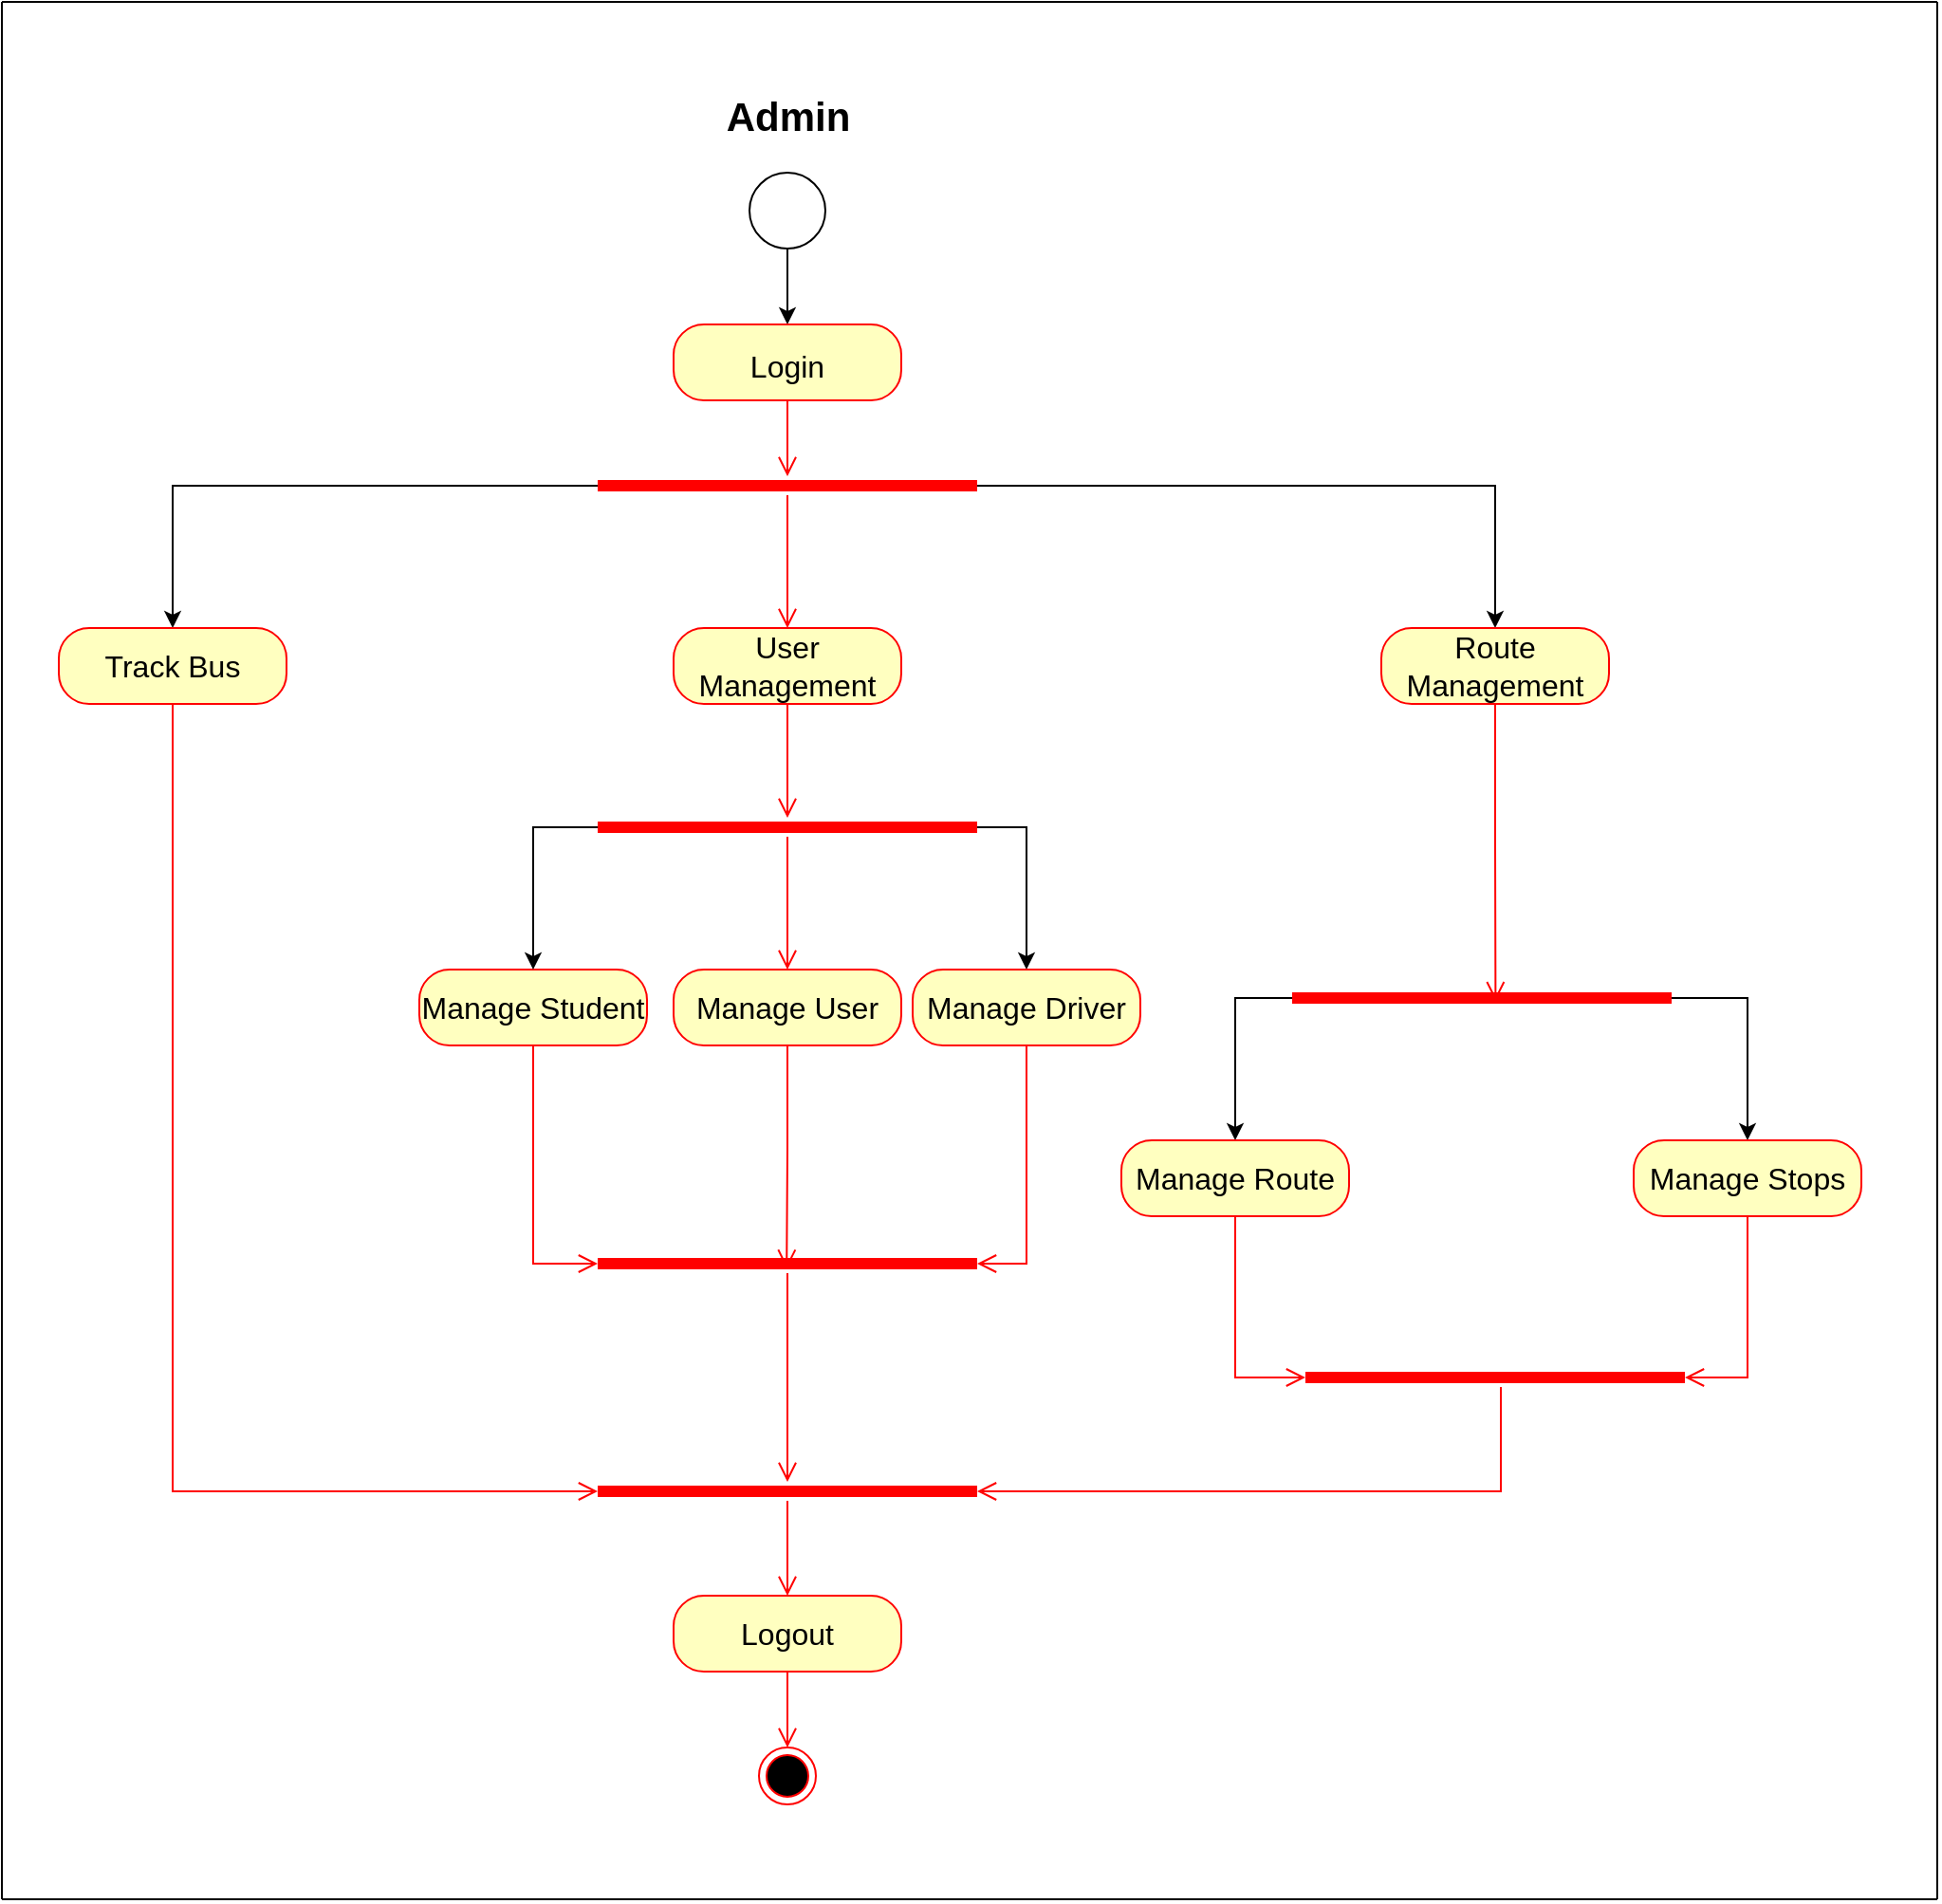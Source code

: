 <mxfile version="20.3.0" type="github">
  <diagram id="s7HWSGgof2XyTBfaCCGP" name="Page-1">
    <mxGraphModel dx="1594" dy="878" grid="1" gridSize="10" guides="1" tooltips="1" connect="1" arrows="1" fold="1" page="1" pageScale="1" pageWidth="827" pageHeight="1169" math="0" shadow="0">
      <root>
        <mxCell id="0" />
        <mxCell id="1" parent="0" />
        <mxCell id="JEhCwgf9FiTGsCgPlkPy-1" value="" style="endArrow=none;html=1;rounded=0;" edge="1" parent="1">
          <mxGeometry width="50" height="50" relative="1" as="geometry">
            <mxPoint x="310" y="1050" as="sourcePoint" />
            <mxPoint x="310" y="50" as="targetPoint" />
          </mxGeometry>
        </mxCell>
        <mxCell id="JEhCwgf9FiTGsCgPlkPy-2" value="" style="endArrow=none;html=1;rounded=0;" edge="1" parent="1">
          <mxGeometry width="50" height="50" relative="1" as="geometry">
            <mxPoint x="1330" y="1050" as="sourcePoint" />
            <mxPoint x="1330" y="50" as="targetPoint" />
          </mxGeometry>
        </mxCell>
        <mxCell id="JEhCwgf9FiTGsCgPlkPy-3" value="&lt;b&gt;&lt;font style=&quot;font-size: 21px;&quot;&gt;Admin&lt;/font&gt;&lt;/b&gt;" style="text;html=1;align=center;verticalAlign=middle;resizable=0;points=[];autosize=1;strokeColor=none;fillColor=none;" vertex="1" parent="1">
          <mxGeometry x="679" y="90" width="90" height="40" as="geometry" />
        </mxCell>
        <mxCell id="JEhCwgf9FiTGsCgPlkPy-5" style="edgeStyle=orthogonalEdgeStyle;rounded=0;orthogonalLoop=1;jettySize=auto;html=1;fontSize=21;entryX=0.5;entryY=0;entryDx=0;entryDy=0;" edge="1" parent="1" source="JEhCwgf9FiTGsCgPlkPy-4" target="JEhCwgf9FiTGsCgPlkPy-7">
          <mxGeometry relative="1" as="geometry">
            <mxPoint x="724" y="210" as="targetPoint" />
          </mxGeometry>
        </mxCell>
        <mxCell id="JEhCwgf9FiTGsCgPlkPy-4" value="" style="verticalLabelPosition=bottom;verticalAlign=top;html=1;shape=mxgraph.flowchart.on-page_reference;fontSize=21;" vertex="1" parent="1">
          <mxGeometry x="704" y="140" width="40" height="40" as="geometry" />
        </mxCell>
        <mxCell id="JEhCwgf9FiTGsCgPlkPy-7" value="&lt;font style=&quot;font-size: 16px;&quot;&gt;Login&lt;/font&gt;" style="rounded=1;whiteSpace=wrap;html=1;arcSize=40;fontColor=#000000;fillColor=#ffffc0;strokeColor=#ff0000;fontSize=21;" vertex="1" parent="1">
          <mxGeometry x="664" y="220" width="120" height="40" as="geometry" />
        </mxCell>
        <mxCell id="JEhCwgf9FiTGsCgPlkPy-8" value="" style="edgeStyle=orthogonalEdgeStyle;html=1;verticalAlign=bottom;endArrow=open;endSize=8;strokeColor=#ff0000;rounded=0;fontSize=21;" edge="1" source="JEhCwgf9FiTGsCgPlkPy-7" parent="1">
          <mxGeometry relative="1" as="geometry">
            <mxPoint x="724" y="300" as="targetPoint" />
          </mxGeometry>
        </mxCell>
        <mxCell id="JEhCwgf9FiTGsCgPlkPy-14" style="edgeStyle=orthogonalEdgeStyle;rounded=0;orthogonalLoop=1;jettySize=auto;html=1;exitX=0;exitY=0.5;exitDx=0;exitDy=0;exitPerimeter=0;fontSize=16;entryX=0.5;entryY=0;entryDx=0;entryDy=0;" edge="1" parent="1" source="JEhCwgf9FiTGsCgPlkPy-12" target="JEhCwgf9FiTGsCgPlkPy-19">
          <mxGeometry relative="1" as="geometry">
            <mxPoint x="530" y="305" as="targetPoint" />
          </mxGeometry>
        </mxCell>
        <mxCell id="JEhCwgf9FiTGsCgPlkPy-15" style="edgeStyle=orthogonalEdgeStyle;rounded=0;orthogonalLoop=1;jettySize=auto;html=1;exitX=1;exitY=0.5;exitDx=0;exitDy=0;exitPerimeter=0;fontSize=16;entryX=0.5;entryY=0;entryDx=0;entryDy=0;" edge="1" parent="1" source="JEhCwgf9FiTGsCgPlkPy-12" target="JEhCwgf9FiTGsCgPlkPy-21">
          <mxGeometry relative="1" as="geometry">
            <mxPoint x="950" y="380" as="targetPoint" />
          </mxGeometry>
        </mxCell>
        <mxCell id="JEhCwgf9FiTGsCgPlkPy-12" value="" style="shape=line;html=1;strokeWidth=6;strokeColor=#ff0000;fontSize=16;" vertex="1" parent="1">
          <mxGeometry x="624" y="300" width="200" height="10" as="geometry" />
        </mxCell>
        <mxCell id="JEhCwgf9FiTGsCgPlkPy-13" value="" style="edgeStyle=orthogonalEdgeStyle;html=1;verticalAlign=bottom;endArrow=open;endSize=8;strokeColor=#ff0000;rounded=0;fontSize=16;" edge="1" source="JEhCwgf9FiTGsCgPlkPy-12" parent="1">
          <mxGeometry relative="1" as="geometry">
            <mxPoint x="724" y="380" as="targetPoint" />
          </mxGeometry>
        </mxCell>
        <mxCell id="JEhCwgf9FiTGsCgPlkPy-17" value="User Management" style="rounded=1;whiteSpace=wrap;html=1;arcSize=40;fontColor=#000000;fillColor=#ffffc0;strokeColor=#ff0000;fontSize=16;" vertex="1" parent="1">
          <mxGeometry x="664" y="380" width="120" height="40" as="geometry" />
        </mxCell>
        <mxCell id="JEhCwgf9FiTGsCgPlkPy-18" value="" style="edgeStyle=orthogonalEdgeStyle;html=1;verticalAlign=bottom;endArrow=open;endSize=8;strokeColor=#ff0000;rounded=0;fontSize=16;" edge="1" source="JEhCwgf9FiTGsCgPlkPy-17" parent="1">
          <mxGeometry relative="1" as="geometry">
            <mxPoint x="724" y="480" as="targetPoint" />
          </mxGeometry>
        </mxCell>
        <mxCell id="JEhCwgf9FiTGsCgPlkPy-19" value="Track Bus" style="rounded=1;whiteSpace=wrap;html=1;arcSize=40;fontColor=#000000;fillColor=#ffffc0;strokeColor=#ff0000;fontSize=16;" vertex="1" parent="1">
          <mxGeometry x="340" y="380" width="120" height="40" as="geometry" />
        </mxCell>
        <mxCell id="JEhCwgf9FiTGsCgPlkPy-20" value="" style="edgeStyle=orthogonalEdgeStyle;html=1;verticalAlign=bottom;endArrow=open;endSize=8;strokeColor=#ff0000;rounded=0;fontSize=16;entryX=0;entryY=0.5;entryDx=0;entryDy=0;entryPerimeter=0;" edge="1" source="JEhCwgf9FiTGsCgPlkPy-19" parent="1" target="JEhCwgf9FiTGsCgPlkPy-41">
          <mxGeometry relative="1" as="geometry">
            <mxPoint x="500" y="480" as="targetPoint" />
            <Array as="points">
              <mxPoint x="400" y="835" />
            </Array>
          </mxGeometry>
        </mxCell>
        <mxCell id="JEhCwgf9FiTGsCgPlkPy-21" value="Route Management" style="rounded=1;whiteSpace=wrap;html=1;arcSize=40;fontColor=#000000;fillColor=#ffffc0;strokeColor=#ff0000;fontSize=16;" vertex="1" parent="1">
          <mxGeometry x="1037" y="380" width="120" height="40" as="geometry" />
        </mxCell>
        <mxCell id="JEhCwgf9FiTGsCgPlkPy-22" value="" style="edgeStyle=orthogonalEdgeStyle;html=1;verticalAlign=bottom;endArrow=open;endSize=8;strokeColor=#ff0000;rounded=0;fontSize=16;exitX=0.5;exitY=1;exitDx=0;exitDy=0;entryX=0.536;entryY=0.66;entryDx=0;entryDy=0;entryPerimeter=0;" edge="1" source="JEhCwgf9FiTGsCgPlkPy-21" parent="1" target="JEhCwgf9FiTGsCgPlkPy-46">
          <mxGeometry relative="1" as="geometry">
            <mxPoint x="1000" y="740" as="targetPoint" />
          </mxGeometry>
        </mxCell>
        <mxCell id="JEhCwgf9FiTGsCgPlkPy-28" value="Manage Student" style="rounded=1;whiteSpace=wrap;html=1;arcSize=40;fontColor=#000000;fillColor=#ffffc0;strokeColor=#ff0000;fontSize=16;" vertex="1" parent="1">
          <mxGeometry x="530" y="560" width="120" height="40" as="geometry" />
        </mxCell>
        <mxCell id="JEhCwgf9FiTGsCgPlkPy-29" value="" style="edgeStyle=orthogonalEdgeStyle;html=1;verticalAlign=bottom;endArrow=open;endSize=8;strokeColor=#ff0000;rounded=0;fontSize=16;entryX=0;entryY=0.5;entryDx=0;entryDy=0;entryPerimeter=0;" edge="1" source="JEhCwgf9FiTGsCgPlkPy-28" parent="1" target="JEhCwgf9FiTGsCgPlkPy-39">
          <mxGeometry relative="1" as="geometry">
            <mxPoint x="590" y="660" as="targetPoint" />
          </mxGeometry>
        </mxCell>
        <mxCell id="JEhCwgf9FiTGsCgPlkPy-37" style="edgeStyle=orthogonalEdgeStyle;rounded=0;orthogonalLoop=1;jettySize=auto;html=1;exitX=1;exitY=0.5;exitDx=0;exitDy=0;exitPerimeter=0;fontSize=16;" edge="1" parent="1" source="JEhCwgf9FiTGsCgPlkPy-31" target="JEhCwgf9FiTGsCgPlkPy-35">
          <mxGeometry relative="1" as="geometry" />
        </mxCell>
        <mxCell id="JEhCwgf9FiTGsCgPlkPy-38" style="edgeStyle=orthogonalEdgeStyle;rounded=0;orthogonalLoop=1;jettySize=auto;html=1;exitX=0;exitY=0.5;exitDx=0;exitDy=0;exitPerimeter=0;entryX=0.5;entryY=0;entryDx=0;entryDy=0;fontSize=16;" edge="1" parent="1" source="JEhCwgf9FiTGsCgPlkPy-31" target="JEhCwgf9FiTGsCgPlkPy-28">
          <mxGeometry relative="1" as="geometry" />
        </mxCell>
        <mxCell id="JEhCwgf9FiTGsCgPlkPy-31" value="" style="shape=line;html=1;strokeWidth=6;strokeColor=#ff0000;fontSize=16;" vertex="1" parent="1">
          <mxGeometry x="624" y="480" width="200" height="10" as="geometry" />
        </mxCell>
        <mxCell id="JEhCwgf9FiTGsCgPlkPy-32" value="" style="edgeStyle=orthogonalEdgeStyle;html=1;verticalAlign=bottom;endArrow=open;endSize=8;strokeColor=#ff0000;rounded=0;fontSize=16;" edge="1" source="JEhCwgf9FiTGsCgPlkPy-31" parent="1">
          <mxGeometry relative="1" as="geometry">
            <mxPoint x="724" y="560" as="targetPoint" />
          </mxGeometry>
        </mxCell>
        <mxCell id="JEhCwgf9FiTGsCgPlkPy-33" value="Manage User" style="rounded=1;whiteSpace=wrap;html=1;arcSize=40;fontColor=#000000;fillColor=#ffffc0;strokeColor=#ff0000;fontSize=16;" vertex="1" parent="1">
          <mxGeometry x="664" y="560" width="120" height="40" as="geometry" />
        </mxCell>
        <mxCell id="JEhCwgf9FiTGsCgPlkPy-34" value="" style="edgeStyle=orthogonalEdgeStyle;html=1;verticalAlign=bottom;endArrow=open;endSize=8;strokeColor=#ff0000;rounded=0;fontSize=16;entryX=0.498;entryY=0.78;entryDx=0;entryDy=0;entryPerimeter=0;" edge="1" source="JEhCwgf9FiTGsCgPlkPy-33" parent="1" target="JEhCwgf9FiTGsCgPlkPy-39">
          <mxGeometry relative="1" as="geometry">
            <mxPoint x="720" y="680" as="targetPoint" />
            <Array as="points" />
          </mxGeometry>
        </mxCell>
        <mxCell id="JEhCwgf9FiTGsCgPlkPy-35" value="Manage Driver" style="rounded=1;whiteSpace=wrap;html=1;arcSize=40;fontColor=#000000;fillColor=#ffffc0;strokeColor=#ff0000;fontSize=16;" vertex="1" parent="1">
          <mxGeometry x="790" y="560" width="120" height="40" as="geometry" />
        </mxCell>
        <mxCell id="JEhCwgf9FiTGsCgPlkPy-36" value="" style="edgeStyle=orthogonalEdgeStyle;html=1;verticalAlign=bottom;endArrow=open;endSize=8;strokeColor=#ff0000;rounded=0;fontSize=16;entryX=1;entryY=0.5;entryDx=0;entryDy=0;entryPerimeter=0;" edge="1" source="JEhCwgf9FiTGsCgPlkPy-35" parent="1" target="JEhCwgf9FiTGsCgPlkPy-39">
          <mxGeometry relative="1" as="geometry">
            <mxPoint x="850" y="660" as="targetPoint" />
          </mxGeometry>
        </mxCell>
        <mxCell id="JEhCwgf9FiTGsCgPlkPy-39" value="" style="shape=line;html=1;strokeWidth=6;strokeColor=#ff0000;fontSize=16;" vertex="1" parent="1">
          <mxGeometry x="624" y="710" width="200" height="10" as="geometry" />
        </mxCell>
        <mxCell id="JEhCwgf9FiTGsCgPlkPy-40" value="" style="edgeStyle=orthogonalEdgeStyle;html=1;verticalAlign=bottom;endArrow=open;endSize=8;strokeColor=#ff0000;rounded=0;fontSize=16;" edge="1" source="JEhCwgf9FiTGsCgPlkPy-39" parent="1" target="JEhCwgf9FiTGsCgPlkPy-41">
          <mxGeometry relative="1" as="geometry">
            <mxPoint x="720" y="790" as="targetPoint" />
          </mxGeometry>
        </mxCell>
        <mxCell id="JEhCwgf9FiTGsCgPlkPy-41" value="" style="shape=line;html=1;strokeWidth=6;strokeColor=#ff0000;fontSize=16;" vertex="1" parent="1">
          <mxGeometry x="624" y="830" width="200" height="10" as="geometry" />
        </mxCell>
        <mxCell id="JEhCwgf9FiTGsCgPlkPy-42" value="" style="edgeStyle=orthogonalEdgeStyle;html=1;verticalAlign=bottom;endArrow=open;endSize=8;strokeColor=#ff0000;rounded=0;fontSize=16;" edge="1" source="JEhCwgf9FiTGsCgPlkPy-41" parent="1">
          <mxGeometry relative="1" as="geometry">
            <mxPoint x="724" y="890" as="targetPoint" />
          </mxGeometry>
        </mxCell>
        <mxCell id="JEhCwgf9FiTGsCgPlkPy-43" value="Logout" style="rounded=1;whiteSpace=wrap;html=1;arcSize=40;fontColor=#000000;fillColor=#ffffc0;strokeColor=#ff0000;fontSize=16;" vertex="1" parent="1">
          <mxGeometry x="664" y="890" width="120" height="40" as="geometry" />
        </mxCell>
        <mxCell id="JEhCwgf9FiTGsCgPlkPy-44" value="" style="edgeStyle=orthogonalEdgeStyle;html=1;verticalAlign=bottom;endArrow=open;endSize=8;strokeColor=#ff0000;rounded=0;fontSize=16;" edge="1" source="JEhCwgf9FiTGsCgPlkPy-43" parent="1">
          <mxGeometry relative="1" as="geometry">
            <mxPoint x="724" y="970" as="targetPoint" />
          </mxGeometry>
        </mxCell>
        <mxCell id="JEhCwgf9FiTGsCgPlkPy-45" value="" style="ellipse;html=1;shape=endState;fillColor=#000000;strokeColor=#ff0000;fontSize=16;" vertex="1" parent="1">
          <mxGeometry x="709" y="970" width="30" height="30" as="geometry" />
        </mxCell>
        <mxCell id="JEhCwgf9FiTGsCgPlkPy-48" style="edgeStyle=orthogonalEdgeStyle;rounded=0;orthogonalLoop=1;jettySize=auto;html=1;exitX=0;exitY=0.5;exitDx=0;exitDy=0;exitPerimeter=0;fontSize=16;entryX=0.5;entryY=0;entryDx=0;entryDy=0;" edge="1" parent="1" source="JEhCwgf9FiTGsCgPlkPy-46" target="JEhCwgf9FiTGsCgPlkPy-50">
          <mxGeometry relative="1" as="geometry">
            <mxPoint x="950" y="790" as="targetPoint" />
          </mxGeometry>
        </mxCell>
        <mxCell id="JEhCwgf9FiTGsCgPlkPy-49" style="edgeStyle=orthogonalEdgeStyle;rounded=0;orthogonalLoop=1;jettySize=auto;html=1;exitX=1;exitY=0.5;exitDx=0;exitDy=0;exitPerimeter=0;fontSize=16;entryX=0.5;entryY=0;entryDx=0;entryDy=0;" edge="1" parent="1" source="JEhCwgf9FiTGsCgPlkPy-46" target="JEhCwgf9FiTGsCgPlkPy-52">
          <mxGeometry relative="1" as="geometry">
            <mxPoint x="1250" y="720" as="targetPoint" />
          </mxGeometry>
        </mxCell>
        <mxCell id="JEhCwgf9FiTGsCgPlkPy-46" value="" style="shape=line;html=1;strokeWidth=6;strokeColor=#ff0000;fontSize=16;" vertex="1" parent="1">
          <mxGeometry x="990" y="570" width="200" height="10" as="geometry" />
        </mxCell>
        <mxCell id="JEhCwgf9FiTGsCgPlkPy-50" value="Manage Route" style="rounded=1;whiteSpace=wrap;html=1;arcSize=40;fontColor=#000000;fillColor=#ffffc0;strokeColor=#ff0000;fontSize=16;" vertex="1" parent="1">
          <mxGeometry x="900" y="650" width="120" height="40" as="geometry" />
        </mxCell>
        <mxCell id="JEhCwgf9FiTGsCgPlkPy-51" value="" style="edgeStyle=orthogonalEdgeStyle;html=1;verticalAlign=bottom;endArrow=open;endSize=8;strokeColor=#ff0000;rounded=0;fontSize=16;entryX=0;entryY=0.5;entryDx=0;entryDy=0;entryPerimeter=0;" edge="1" source="JEhCwgf9FiTGsCgPlkPy-50" parent="1" target="JEhCwgf9FiTGsCgPlkPy-54">
          <mxGeometry relative="1" as="geometry">
            <mxPoint x="950" y="810" as="targetPoint" />
          </mxGeometry>
        </mxCell>
        <mxCell id="JEhCwgf9FiTGsCgPlkPy-52" value="Manage Stops" style="rounded=1;whiteSpace=wrap;html=1;arcSize=40;fontColor=#000000;fillColor=#ffffc0;strokeColor=#ff0000;fontSize=16;" vertex="1" parent="1">
          <mxGeometry x="1170" y="650" width="120" height="40" as="geometry" />
        </mxCell>
        <mxCell id="JEhCwgf9FiTGsCgPlkPy-53" value="" style="edgeStyle=orthogonalEdgeStyle;html=1;verticalAlign=bottom;endArrow=open;endSize=8;strokeColor=#ff0000;rounded=0;fontSize=16;exitX=0.5;exitY=1;exitDx=0;exitDy=0;entryX=1;entryY=0.5;entryDx=0;entryDy=0;entryPerimeter=0;" edge="1" source="JEhCwgf9FiTGsCgPlkPy-52" parent="1" target="JEhCwgf9FiTGsCgPlkPy-54">
          <mxGeometry relative="1" as="geometry">
            <mxPoint x="1250" y="860" as="targetPoint" />
          </mxGeometry>
        </mxCell>
        <mxCell id="JEhCwgf9FiTGsCgPlkPy-54" value="" style="shape=line;html=1;strokeWidth=6;strokeColor=#ff0000;fontSize=16;" vertex="1" parent="1">
          <mxGeometry x="997" y="770" width="200" height="10" as="geometry" />
        </mxCell>
        <mxCell id="JEhCwgf9FiTGsCgPlkPy-55" value="" style="edgeStyle=orthogonalEdgeStyle;html=1;verticalAlign=bottom;endArrow=open;endSize=8;strokeColor=#ff0000;rounded=0;fontSize=16;entryX=1;entryY=0.5;entryDx=0;entryDy=0;entryPerimeter=0;" edge="1" source="JEhCwgf9FiTGsCgPlkPy-54" parent="1" target="JEhCwgf9FiTGsCgPlkPy-41">
          <mxGeometry relative="1" as="geometry">
            <mxPoint x="1080" y="1000" as="targetPoint" />
            <Array as="points">
              <mxPoint x="1100" y="835" />
            </Array>
          </mxGeometry>
        </mxCell>
        <mxCell id="JEhCwgf9FiTGsCgPlkPy-57" value="" style="endArrow=none;html=1;rounded=0;fontSize=16;" edge="1" parent="1">
          <mxGeometry width="50" height="50" relative="1" as="geometry">
            <mxPoint x="310" y="50" as="sourcePoint" />
            <mxPoint x="1330" y="50" as="targetPoint" />
          </mxGeometry>
        </mxCell>
        <mxCell id="JEhCwgf9FiTGsCgPlkPy-58" value="" style="endArrow=none;html=1;rounded=0;fontSize=16;" edge="1" parent="1">
          <mxGeometry width="50" height="50" relative="1" as="geometry">
            <mxPoint x="310" y="1050" as="sourcePoint" />
            <mxPoint x="1330" y="1050" as="targetPoint" />
          </mxGeometry>
        </mxCell>
        <mxCell id="JEhCwgf9FiTGsCgPlkPy-59" style="edgeStyle=orthogonalEdgeStyle;rounded=0;orthogonalLoop=1;jettySize=auto;html=1;exitX=0.5;exitY=1;exitDx=0;exitDy=0;fontSize=16;" edge="1" parent="1" source="JEhCwgf9FiTGsCgPlkPy-21" target="JEhCwgf9FiTGsCgPlkPy-21">
          <mxGeometry relative="1" as="geometry" />
        </mxCell>
      </root>
    </mxGraphModel>
  </diagram>
</mxfile>
